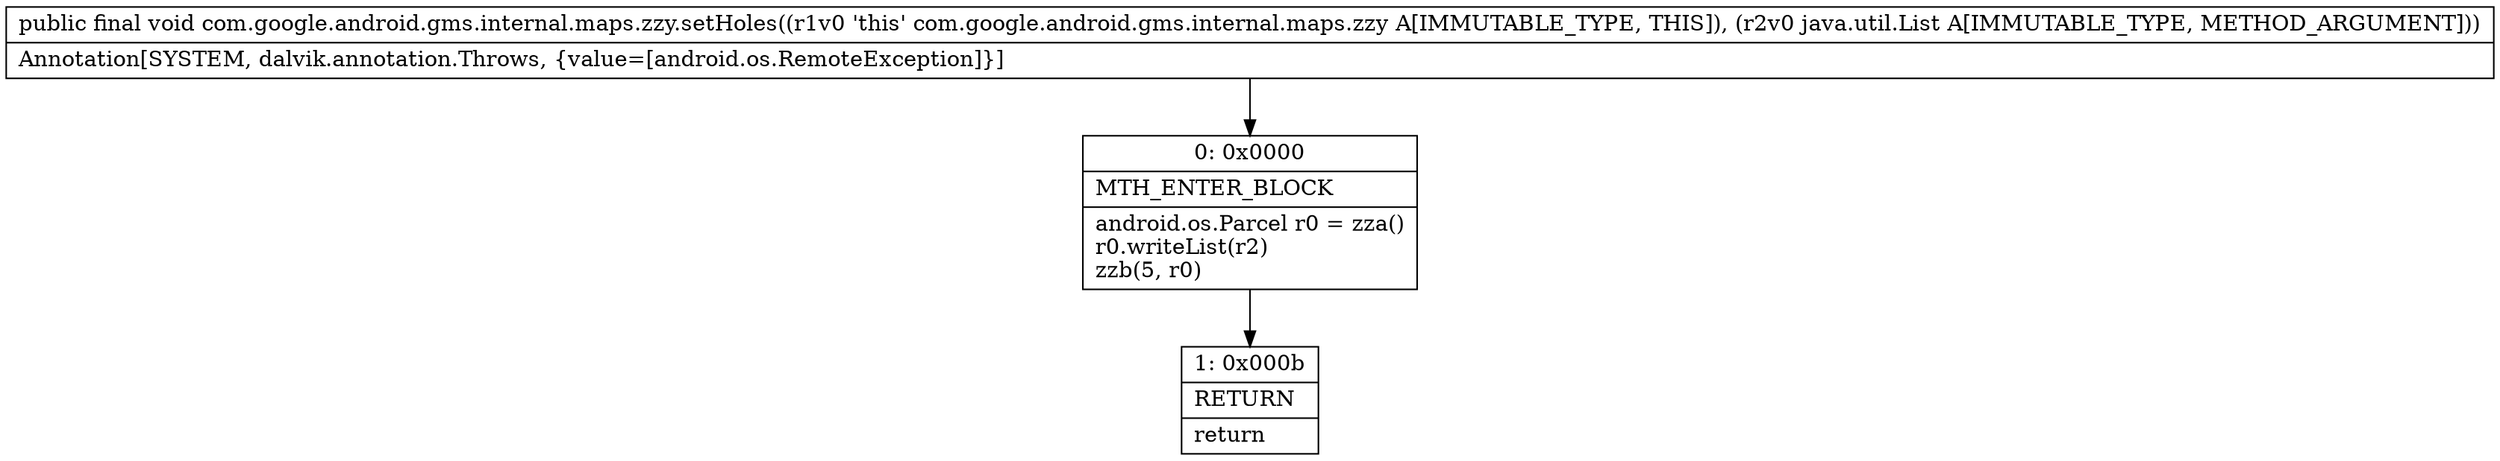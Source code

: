 digraph "CFG forcom.google.android.gms.internal.maps.zzy.setHoles(Ljava\/util\/List;)V" {
Node_0 [shape=record,label="{0\:\ 0x0000|MTH_ENTER_BLOCK\l|android.os.Parcel r0 = zza()\lr0.writeList(r2)\lzzb(5, r0)\l}"];
Node_1 [shape=record,label="{1\:\ 0x000b|RETURN\l|return\l}"];
MethodNode[shape=record,label="{public final void com.google.android.gms.internal.maps.zzy.setHoles((r1v0 'this' com.google.android.gms.internal.maps.zzy A[IMMUTABLE_TYPE, THIS]), (r2v0 java.util.List A[IMMUTABLE_TYPE, METHOD_ARGUMENT]))  | Annotation[SYSTEM, dalvik.annotation.Throws, \{value=[android.os.RemoteException]\}]\l}"];
MethodNode -> Node_0;
Node_0 -> Node_1;
}

